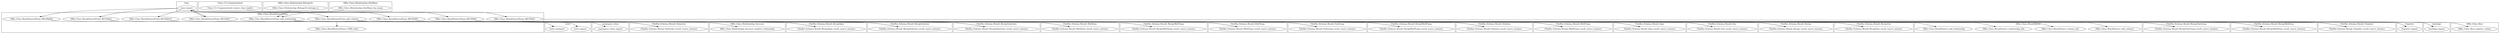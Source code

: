 digraph {
graph [overlap=false]
subgraph cluster_FibeRio_Schema_Result_Substrate {
	label="FibeRio::Schema::Result::Substrate";
	"FibeRio::Schema::Result::Substrate::result_source_instance";
}
subgraph cluster_DBIx_Class_Relationship_Accessor {
	label="DBIx::Class::Relationship::Accessor";
	"DBIx::Class::Relationship::Accessor::register_relationship";
}
subgraph cluster_FibeRio_Schema_Result_RecipeSpin {
	label="FibeRio::Schema::Result::RecipeSpin";
	"FibeRio::Schema::Result::RecipeSpin::result_source_instance";
}
subgraph cluster_FibeRio_Schema_Result_RecipeSolution {
	label="FibeRio::Schema::Result::RecipeSolution";
	"FibeRio::Schema::Result::RecipeSolution::result_source_instance";
}
subgraph cluster_warnings {
	label="warnings";
	"warnings::import";
}
subgraph cluster_base {
	label="base";
	"base::import";
}
subgraph cluster_strict {
	label="strict";
	"strict::import";
	"strict::unimport";
}
subgraph cluster_FibeRio_Schema_Result_RecipeSubstrate {
	label="FibeRio::Schema::Result::RecipeSubstrate";
	"FibeRio::Schema::Result::RecipeSubstrate::result_source_instance";
}
subgraph cluster_FibeRio_Schema_Result_MeltZone {
	label="FibeRio::Schema::Result::MeltZone";
	"FibeRio::Schema::Result::MeltZone::result_source_instance";
}
subgraph cluster_FibeRio_Schema_Result_RecipeMeltTemp {
	label="FibeRio::Schema::Result::RecipeMeltTemp";
	"FibeRio::Schema::Result::RecipeMeltTemp::result_source_instance";
}
subgraph cluster_DBIx_Class_ResultSourceProxy {
	label="DBIx::Class::ResultSourceProxy";
	"DBIx::Class::ResultSourceProxy::BEGIN@84";
	"DBIx::Class::ResultSourceProxy::CORE:subst";
	"DBIx::Class::ResultSourceProxy::BEGIN@10";
	"DBIx::Class::ResultSourceProxy::BEGIN@4";
	"DBIx::Class::ResultSourceProxy::add_relationship";
	"DBIx::Class::ResultSourceProxy::BEGIN@8";
	"DBIx::Class::ResultSourceProxy::BEGIN@9";
	"DBIx::Class::ResultSourceProxy::BEGIN@5";
	"DBIx::Class::ResultSourceProxy::add_columns";
	"DBIx::Class::ResultSourceProxy::BEGIN@7";
}
subgraph cluster_Exporter {
	label="Exporter";
	"Exporter::import";
}
subgraph cluster_Class_C3_Componentised {
	label="Class::C3::Componentised";
	"Class::C3::Componentised::ensure_class_loaded";
}
subgraph cluster_FibeRio_Schema_Result_MeltTemp {
	label="FibeRio::Schema::Result::MeltTemp";
	"FibeRio::Schema::Result::MeltTemp::result_source_instance";
}
subgraph cluster_FibeRio_Schema_Result_FanGroup {
	label="FibeRio::Schema::Result::FanGroup";
	"FibeRio::Schema::Result::FanGroup::result_source_instance";
}
subgraph cluster_FibeRio_Schema_Result_RecipeMeltPump {
	label="FibeRio::Schema::Result::RecipeMeltPump";
	"FibeRio::Schema::Result::RecipeMeltPump::result_source_instance";
}
subgraph cluster_FibeRio_Schema_Result_Solution {
	label="FibeRio::Schema::Result::Solution";
	"FibeRio::Schema::Result::Solution::result_source_instance";
}
subgraph cluster_FibeRio_Schema_Result_MeltPump {
	label="FibeRio::Schema::Result::MeltPump";
	"FibeRio::Schema::Result::MeltPump::result_source_instance";
}
subgraph cluster_FibeRio_Schema_Result_Spin {
	label="FibeRio::Schema::Result::Spin";
	"FibeRio::Schema::Result::Spin::result_source_instance";
}
subgraph cluster_DBIx_Class_Relationship_BelongsTo {
	label="DBIx::Class::Relationship::BelongsTo";
	"DBIx::Class::Relationship::BelongsTo::belongs_to";
}
subgraph cluster_FibeRio_Schema_Result_Fan {
	label="FibeRio::Schema::Result::Fan";
	"FibeRio::Schema::Result::Fan::result_source_instance";
}
subgraph cluster_FibeRio_Schema_Result_Recipe {
	label="FibeRio::Schema::Result::Recipe";
	"FibeRio::Schema::Result::Recipe::result_source_instance";
}
subgraph cluster_FibeRio_Schema_Result_RecipeFan {
	label="FibeRio::Schema::Result::RecipeFan";
	"FibeRio::Schema::Result::RecipeFan::result_source_instance";
}
subgraph cluster_DBIx_Class_ResultSource {
	label="DBIx::Class::ResultSource";
	"DBIx::Class::ResultSource::add_columns";
	"DBIx::Class::ResultSource::column_info";
	"DBIx::Class::ResultSource::relationship_info";
	"DBIx::Class::ResultSource::add_relationship";
}
subgraph cluster_FibeRio_Schema_Result_RecipeFanGroup {
	label="FibeRio::Schema::Result::RecipeFanGroup";
	"FibeRio::Schema::Result::RecipeFanGroup::result_source_instance";
}
subgraph cluster_FibeRio_Schema_Result_RecipeMeltZone {
	label="FibeRio::Schema::Result::RecipeMeltZone";
	"FibeRio::Schema::Result::RecipeMeltZone::result_source_instance";
}
subgraph cluster_DBIx_Class_Relationship_HasMany {
	label="DBIx::Class::Relationship::HasMany";
	"DBIx::Class::Relationship::HasMany::has_many";
}
subgraph cluster_namespace_clean {
	label="namespace::clean";
	"namespace::clean::import";
}
subgraph cluster_DBIx_Class_Row {
	label="DBIx::Class::Row";
	"DBIx::Class::Row::register_column";
}
subgraph cluster_FibeRio_Schema_Result_Chamber {
	label="FibeRio::Schema::Result::Chamber";
	"FibeRio::Schema::Result::Chamber::result_source_instance";
}
"DBIx::Class::ResultSourceProxy::add_relationship" -> "FibeRio::Schema::Result::RecipeMeltPump::result_source_instance";
"DBIx::Class::ResultSourceProxy::add_columns" -> "FibeRio::Schema::Result::RecipeMeltPump::result_source_instance";
"DBIx::Class::ResultSourceProxy::add_relationship" -> "FibeRio::Schema::Result::Recipe::result_source_instance";
"DBIx::Class::ResultSourceProxy::add_columns" -> "FibeRio::Schema::Result::Recipe::result_source_instance";
"DBIx::Class::ResultSourceProxy::add_relationship" -> "FibeRio::Schema::Result::RecipeSubstrate::result_source_instance";
"DBIx::Class::ResultSourceProxy::add_columns" -> "FibeRio::Schema::Result::RecipeSubstrate::result_source_instance";
"DBIx::Class::ResultSourceProxy::BEGIN@8" -> "Exporter::import";
"DBIx::Class::ResultSourceProxy::BEGIN@9" -> "Exporter::import";
"DBIx::Class::ResultSourceProxy::add_relationship" -> "FibeRio::Schema::Result::RecipeSpin::result_source_instance";
"DBIx::Class::ResultSourceProxy::add_columns" -> "FibeRio::Schema::Result::RecipeSpin::result_source_instance";
"DBIx::Class::ResultSourceProxy::add_relationship" -> "DBIx::Class::ResultSource::add_relationship";
"DBIx::Class::ResultSourceProxy::add_relationship" -> "FibeRio::Schema::Result::MeltPump::result_source_instance";
"DBIx::Class::ResultSourceProxy::add_columns" -> "FibeRio::Schema::Result::MeltPump::result_source_instance";
"DBIx::Class::Relationship::BelongsTo::belongs_to" -> "DBIx::Class::ResultSourceProxy::add_relationship";
"DBIx::Class::Relationship::HasMany::has_many" -> "DBIx::Class::ResultSourceProxy::add_relationship";
"base::import" -> "DBIx::Class::ResultSourceProxy::BEGIN@5";
"base::import" -> "DBIx::Class::ResultSourceProxy::BEGIN@84";
"DBIx::Class::ResultSourceProxy::add_columns" -> "DBIx::Class::ResultSourceProxy::CORE:subst";
"DBIx::Class::ResultSourceProxy::add_columns" -> "DBIx::Class::ResultSource::add_columns";
"DBIx::Class::ResultSourceProxy::add_relationship" -> "FibeRio::Schema::Result::Solution::result_source_instance";
"DBIx::Class::ResultSourceProxy::add_columns" -> "FibeRio::Schema::Result::Solution::result_source_instance";
"base::import" -> "DBIx::Class::ResultSourceProxy::BEGIN@8";
"DBIx::Class::ResultSourceProxy::add_relationship" -> "DBIx::Class::ResultSource::relationship_info";
"DBIx::Class::ResultSourceProxy::add_relationship" -> "FibeRio::Schema::Result::Substrate::result_source_instance";
"DBIx::Class::ResultSourceProxy::add_columns" -> "FibeRio::Schema::Result::Substrate::result_source_instance";
"DBIx::Class::ResultSourceProxy::add_relationship" -> "FibeRio::Schema::Result::Chamber::result_source_instance";
"DBIx::Class::ResultSourceProxy::add_columns" -> "FibeRio::Schema::Result::Chamber::result_source_instance";
"base::import" -> "DBIx::Class::ResultSourceProxy::BEGIN@9";
"DBIx::Class::ResultSourceProxy::add_relationship" -> "FibeRio::Schema::Result::Spin::result_source_instance";
"DBIx::Class::ResultSourceProxy::add_columns" -> "FibeRio::Schema::Result::Spin::result_source_instance";
"DBIx::Class::ResultSourceProxy::add_columns" -> "DBIx::Class::Row::register_column";
"DBIx::Class::ResultSourceProxy::BEGIN@84" -> "strict::unimport";
"DBIx::Class::ResultSourceProxy::add_relationship" -> "FibeRio::Schema::Result::MeltZone::result_source_instance";
"DBIx::Class::ResultSourceProxy::add_columns" -> "FibeRio::Schema::Result::MeltZone::result_source_instance";
"DBIx::Class::ResultSourceProxy::BEGIN@7" -> "base::import";
"DBIx::Class::ResultSourceProxy::add_relationship" -> "FibeRio::Schema::Result::RecipeFanGroup::result_source_instance";
"DBIx::Class::ResultSourceProxy::add_columns" -> "FibeRio::Schema::Result::RecipeFanGroup::result_source_instance";
"base::import" -> "DBIx::Class::ResultSourceProxy::BEGIN@10";
"DBIx::Class::ResultSourceProxy::BEGIN@5" -> "warnings::import";
"DBIx::Class::ResultSourceProxy::add_columns" -> "DBIx::Class::ResultSource::column_info";
"DBIx::Class::ResultSourceProxy::add_relationship" -> "FibeRio::Schema::Result::MeltTemp::result_source_instance";
"DBIx::Class::ResultSourceProxy::add_columns" -> "FibeRio::Schema::Result::MeltTemp::result_source_instance";
"DBIx::Class::ResultSourceProxy::add_relationship" -> "FibeRio::Schema::Result::RecipeMeltZone::result_source_instance";
"DBIx::Class::ResultSourceProxy::add_columns" -> "FibeRio::Schema::Result::RecipeMeltZone::result_source_instance";
"DBIx::Class::ResultSourceProxy::add_relationship" -> "FibeRio::Schema::Result::RecipeMeltTemp::result_source_instance";
"DBIx::Class::ResultSourceProxy::add_columns" -> "FibeRio::Schema::Result::RecipeMeltTemp::result_source_instance";
"DBIx::Class::ResultSourceProxy::add_relationship" -> "FibeRio::Schema::Result::FanGroup::result_source_instance";
"DBIx::Class::ResultSourceProxy::add_columns" -> "FibeRio::Schema::Result::FanGroup::result_source_instance";
"DBIx::Class::ResultSourceProxy::add_relationship" -> "FibeRio::Schema::Result::RecipeSolution::result_source_instance";
"DBIx::Class::ResultSourceProxy::add_columns" -> "FibeRio::Schema::Result::RecipeSolution::result_source_instance";
"DBIx::Class::ResultSourceProxy::add_relationship" -> "FibeRio::Schema::Result::Fan::result_source_instance";
"DBIx::Class::ResultSourceProxy::add_columns" -> "FibeRio::Schema::Result::Fan::result_source_instance";
"Class::C3::Componentised::ensure_class_loaded" -> "DBIx::Class::ResultSourceProxy::add_columns";
"base::import" -> "DBIx::Class::ResultSourceProxy::BEGIN@7";
"DBIx::Class::ResultSourceProxy::add_relationship" -> "DBIx::Class::Relationship::Accessor::register_relationship";
"base::import" -> "DBIx::Class::ResultSourceProxy::BEGIN@4";
"DBIx::Class::ResultSourceProxy::add_relationship" -> "FibeRio::Schema::Result::RecipeFan::result_source_instance";
"DBIx::Class::ResultSourceProxy::add_columns" -> "FibeRio::Schema::Result::RecipeFan::result_source_instance";
"DBIx::Class::ResultSourceProxy::BEGIN@10" -> "namespace::clean::import";
"DBIx::Class::ResultSourceProxy::BEGIN@4" -> "strict::import";
}
